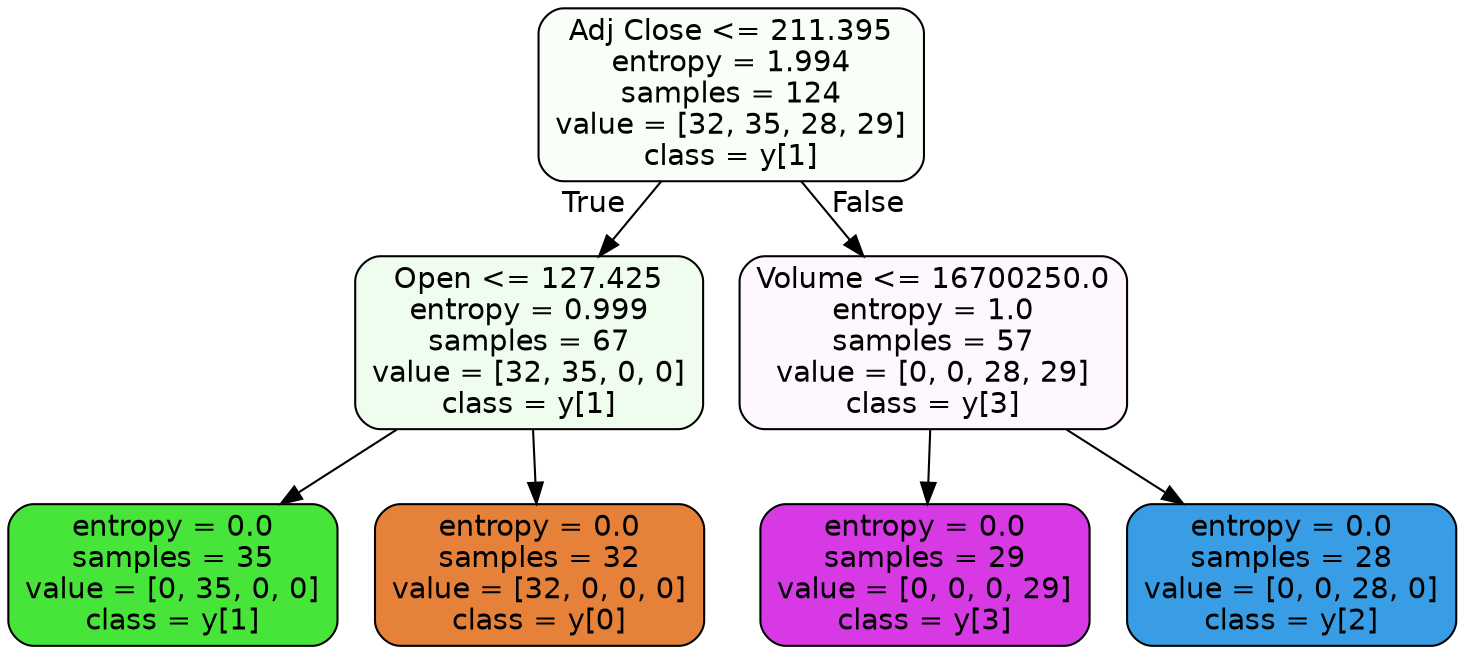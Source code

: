 digraph Tree {
node [shape=box, style="filled, rounded", color="black", fontname=helvetica] ;
edge [fontname=helvetica] ;
0 [label="Adj Close <= 211.395\nentropy = 1.994\nsamples = 124\nvalue = [32, 35, 28, 29]\nclass = y[1]", fillcolor="#f9fef9"] ;
1 [label="Open <= 127.425\nentropy = 0.999\nsamples = 67\nvalue = [32, 35, 0, 0]\nclass = y[1]", fillcolor="#effdee"] ;
0 -> 1 [labeldistance=2.5, labelangle=45, headlabel="True"] ;
2 [label="entropy = 0.0\nsamples = 35\nvalue = [0, 35, 0, 0]\nclass = y[1]", fillcolor="#47e539"] ;
1 -> 2 ;
3 [label="entropy = 0.0\nsamples = 32\nvalue = [32, 0, 0, 0]\nclass = y[0]", fillcolor="#e58139"] ;
1 -> 3 ;
4 [label="Volume <= 16700250.0\nentropy = 1.0\nsamples = 57\nvalue = [0, 0, 28, 29]\nclass = y[3]", fillcolor="#fef8fe"] ;
0 -> 4 [labeldistance=2.5, labelangle=-45, headlabel="False"] ;
5 [label="entropy = 0.0\nsamples = 29\nvalue = [0, 0, 0, 29]\nclass = y[3]", fillcolor="#d739e5"] ;
4 -> 5 ;
6 [label="entropy = 0.0\nsamples = 28\nvalue = [0, 0, 28, 0]\nclass = y[2]", fillcolor="#399de5"] ;
4 -> 6 ;
}